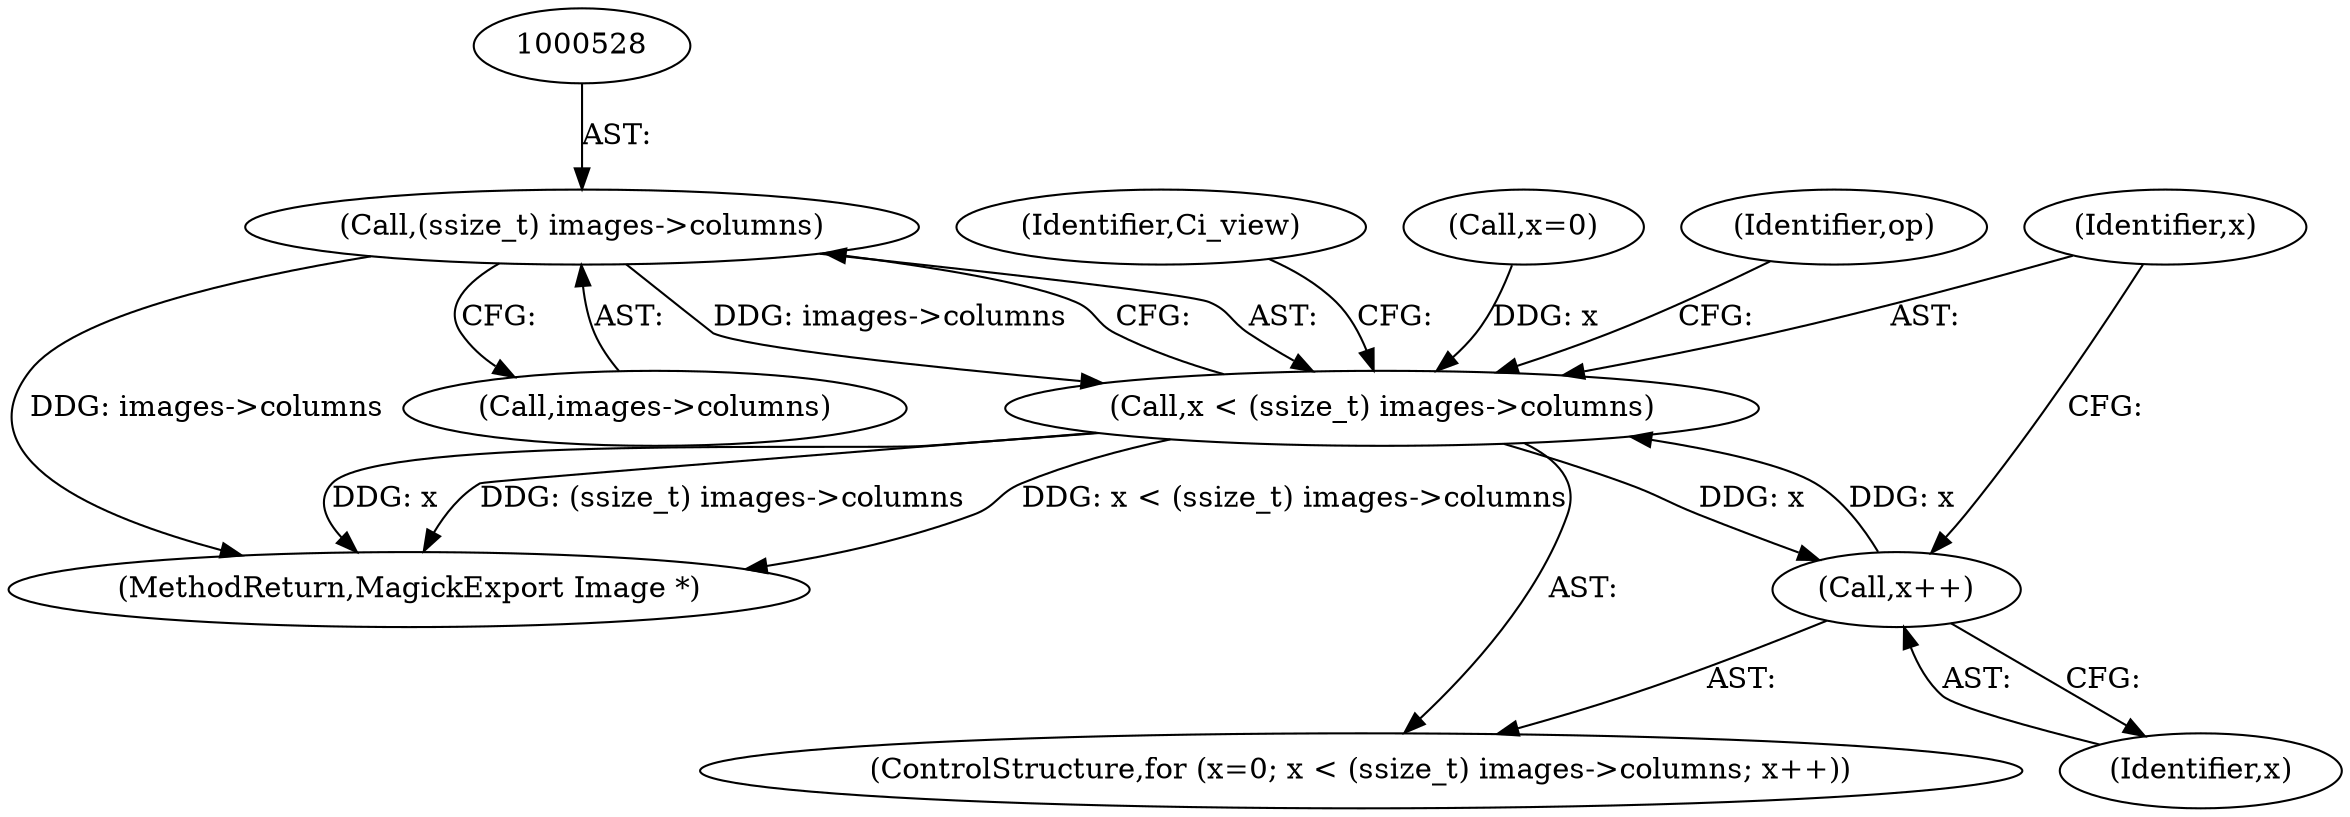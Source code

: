 digraph "0_ImageMagick6_f6ffc702c6eecd963587273a429dcd608c648984_0@pointer" {
"1000527" [label="(Call,(ssize_t) images->columns)"];
"1000525" [label="(Call,x < (ssize_t) images->columns)"];
"1000532" [label="(Call,x++)"];
"1001646" [label="(MethodReturn,MagickExport Image *)"];
"1000525" [label="(Call,x < (ssize_t) images->columns)"];
"1000533" [label="(Identifier,x)"];
"1000527" [label="(Call,(ssize_t) images->columns)"];
"1000529" [label="(Call,images->columns)"];
"1000532" [label="(Call,x++)"];
"1000526" [label="(Identifier,x)"];
"1000536" [label="(Identifier,op)"];
"1001569" [label="(Identifier,Ci_view)"];
"1000521" [label="(ControlStructure,for (x=0; x < (ssize_t) images->columns; x++))"];
"1000522" [label="(Call,x=0)"];
"1000527" -> "1000525"  [label="AST: "];
"1000527" -> "1000529"  [label="CFG: "];
"1000528" -> "1000527"  [label="AST: "];
"1000529" -> "1000527"  [label="AST: "];
"1000525" -> "1000527"  [label="CFG: "];
"1000527" -> "1001646"  [label="DDG: images->columns"];
"1000527" -> "1000525"  [label="DDG: images->columns"];
"1000525" -> "1000521"  [label="AST: "];
"1000526" -> "1000525"  [label="AST: "];
"1000536" -> "1000525"  [label="CFG: "];
"1001569" -> "1000525"  [label="CFG: "];
"1000525" -> "1001646"  [label="DDG: x < (ssize_t) images->columns"];
"1000525" -> "1001646"  [label="DDG: x"];
"1000525" -> "1001646"  [label="DDG: (ssize_t) images->columns"];
"1000532" -> "1000525"  [label="DDG: x"];
"1000522" -> "1000525"  [label="DDG: x"];
"1000525" -> "1000532"  [label="DDG: x"];
"1000532" -> "1000521"  [label="AST: "];
"1000532" -> "1000533"  [label="CFG: "];
"1000533" -> "1000532"  [label="AST: "];
"1000526" -> "1000532"  [label="CFG: "];
}

